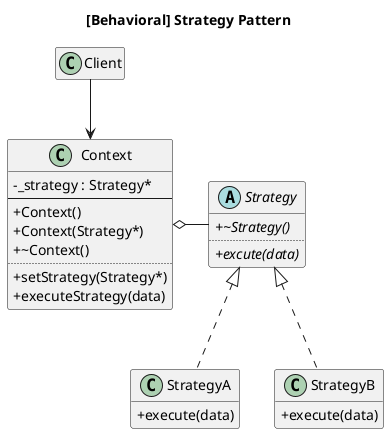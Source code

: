 ﻿@startuml
'!pragma layout smetana
skinparam classAttributeIconSize 0

title [Behavioral] Strategy Pattern

class Client
class Context {
    - _strategy : Strategy*
    --
    + Context()
    + Context(Strategy*)
    + ~Context()
    ..
    + setStrategy(Strategy*)
    + executeStrategy(data)
}

Abstract Strategy {
    + {abstract} ~Strategy()
    ..
    + {abstract} excute(data)
}
class StrategyA {
    + execute(data)
}
class StrategyB {
    + execute(data)
}

Client --> Context
Context o- Strategy
Strategy <|.. StrategyA
Strategy <|.. StrategyB

hide empty members

@enduml